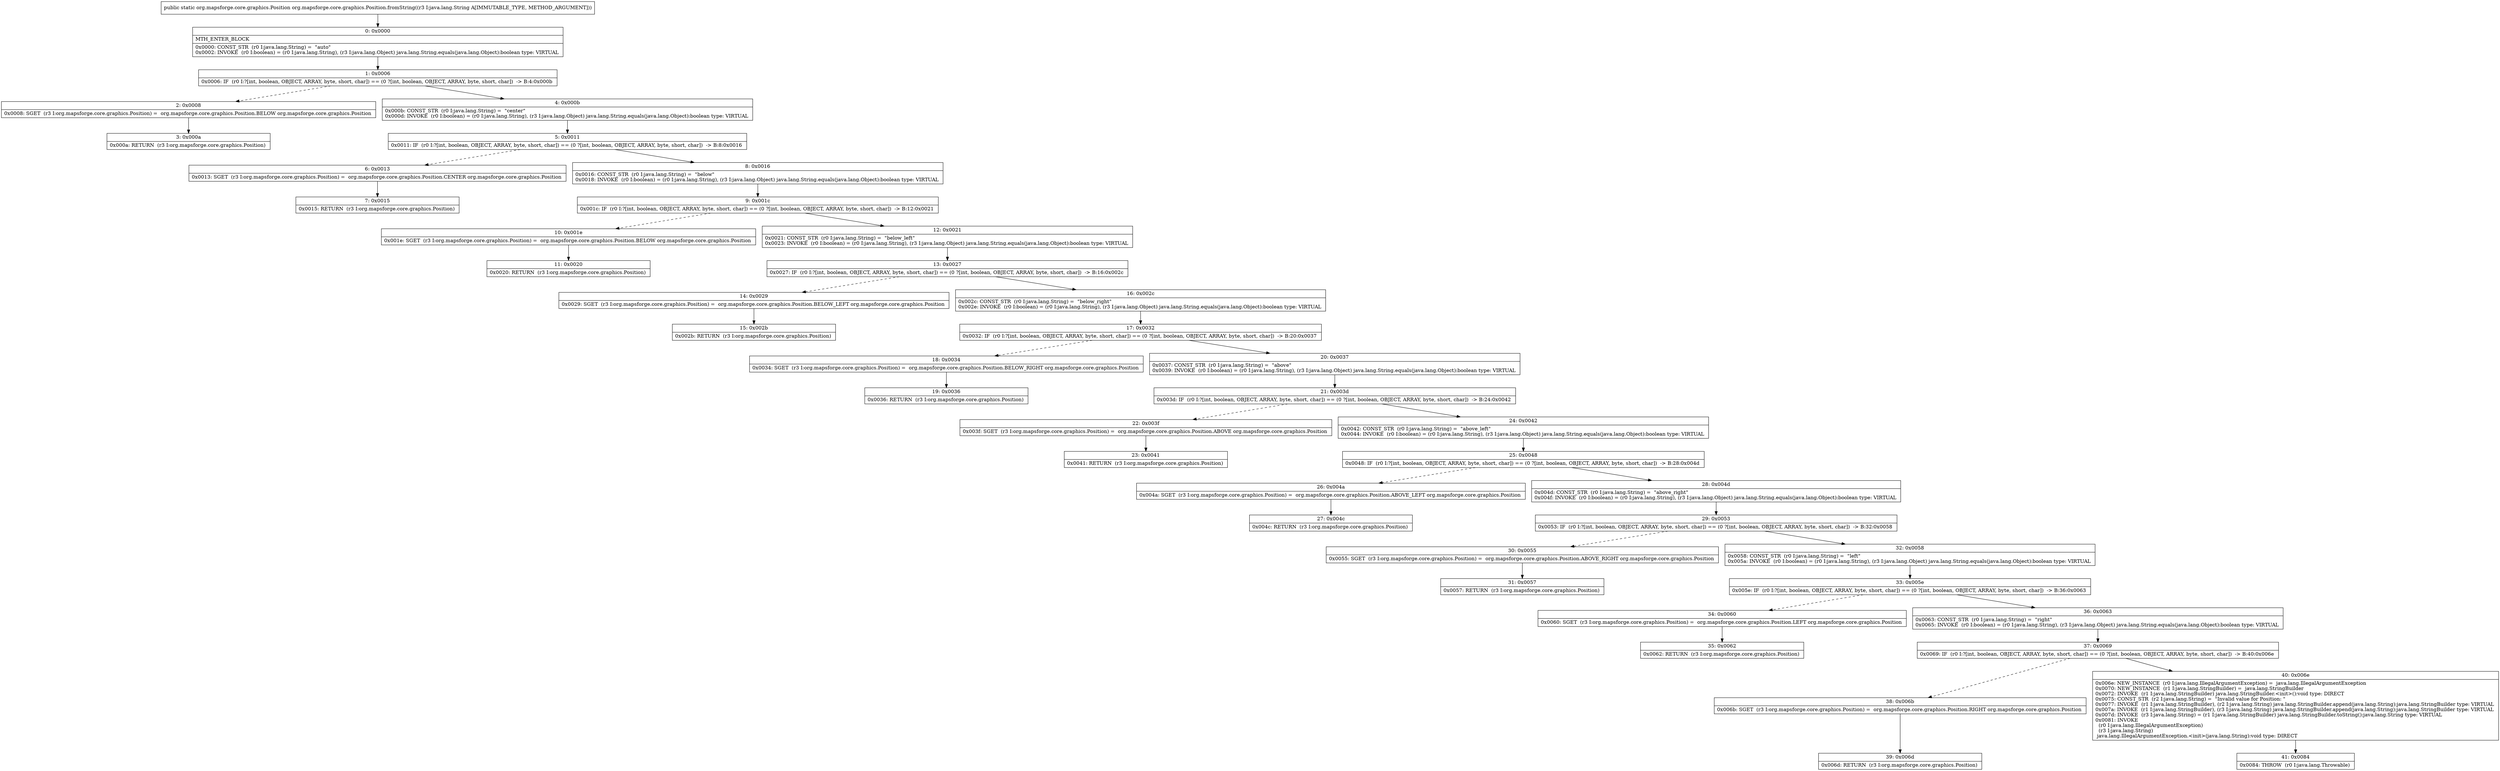 digraph "CFG fororg.mapsforge.core.graphics.Position.fromString(Ljava\/lang\/String;)Lorg\/mapsforge\/core\/graphics\/Position;" {
Node_0 [shape=record,label="{0\:\ 0x0000|MTH_ENTER_BLOCK\l|0x0000: CONST_STR  (r0 I:java.lang.String) =  \"auto\" \l0x0002: INVOKE  (r0 I:boolean) = (r0 I:java.lang.String), (r3 I:java.lang.Object) java.lang.String.equals(java.lang.Object):boolean type: VIRTUAL \l}"];
Node_1 [shape=record,label="{1\:\ 0x0006|0x0006: IF  (r0 I:?[int, boolean, OBJECT, ARRAY, byte, short, char]) == (0 ?[int, boolean, OBJECT, ARRAY, byte, short, char])  \-\> B:4:0x000b \l}"];
Node_2 [shape=record,label="{2\:\ 0x0008|0x0008: SGET  (r3 I:org.mapsforge.core.graphics.Position) =  org.mapsforge.core.graphics.Position.BELOW org.mapsforge.core.graphics.Position \l}"];
Node_3 [shape=record,label="{3\:\ 0x000a|0x000a: RETURN  (r3 I:org.mapsforge.core.graphics.Position) \l}"];
Node_4 [shape=record,label="{4\:\ 0x000b|0x000b: CONST_STR  (r0 I:java.lang.String) =  \"center\" \l0x000d: INVOKE  (r0 I:boolean) = (r0 I:java.lang.String), (r3 I:java.lang.Object) java.lang.String.equals(java.lang.Object):boolean type: VIRTUAL \l}"];
Node_5 [shape=record,label="{5\:\ 0x0011|0x0011: IF  (r0 I:?[int, boolean, OBJECT, ARRAY, byte, short, char]) == (0 ?[int, boolean, OBJECT, ARRAY, byte, short, char])  \-\> B:8:0x0016 \l}"];
Node_6 [shape=record,label="{6\:\ 0x0013|0x0013: SGET  (r3 I:org.mapsforge.core.graphics.Position) =  org.mapsforge.core.graphics.Position.CENTER org.mapsforge.core.graphics.Position \l}"];
Node_7 [shape=record,label="{7\:\ 0x0015|0x0015: RETURN  (r3 I:org.mapsforge.core.graphics.Position) \l}"];
Node_8 [shape=record,label="{8\:\ 0x0016|0x0016: CONST_STR  (r0 I:java.lang.String) =  \"below\" \l0x0018: INVOKE  (r0 I:boolean) = (r0 I:java.lang.String), (r3 I:java.lang.Object) java.lang.String.equals(java.lang.Object):boolean type: VIRTUAL \l}"];
Node_9 [shape=record,label="{9\:\ 0x001c|0x001c: IF  (r0 I:?[int, boolean, OBJECT, ARRAY, byte, short, char]) == (0 ?[int, boolean, OBJECT, ARRAY, byte, short, char])  \-\> B:12:0x0021 \l}"];
Node_10 [shape=record,label="{10\:\ 0x001e|0x001e: SGET  (r3 I:org.mapsforge.core.graphics.Position) =  org.mapsforge.core.graphics.Position.BELOW org.mapsforge.core.graphics.Position \l}"];
Node_11 [shape=record,label="{11\:\ 0x0020|0x0020: RETURN  (r3 I:org.mapsforge.core.graphics.Position) \l}"];
Node_12 [shape=record,label="{12\:\ 0x0021|0x0021: CONST_STR  (r0 I:java.lang.String) =  \"below_left\" \l0x0023: INVOKE  (r0 I:boolean) = (r0 I:java.lang.String), (r3 I:java.lang.Object) java.lang.String.equals(java.lang.Object):boolean type: VIRTUAL \l}"];
Node_13 [shape=record,label="{13\:\ 0x0027|0x0027: IF  (r0 I:?[int, boolean, OBJECT, ARRAY, byte, short, char]) == (0 ?[int, boolean, OBJECT, ARRAY, byte, short, char])  \-\> B:16:0x002c \l}"];
Node_14 [shape=record,label="{14\:\ 0x0029|0x0029: SGET  (r3 I:org.mapsforge.core.graphics.Position) =  org.mapsforge.core.graphics.Position.BELOW_LEFT org.mapsforge.core.graphics.Position \l}"];
Node_15 [shape=record,label="{15\:\ 0x002b|0x002b: RETURN  (r3 I:org.mapsforge.core.graphics.Position) \l}"];
Node_16 [shape=record,label="{16\:\ 0x002c|0x002c: CONST_STR  (r0 I:java.lang.String) =  \"below_right\" \l0x002e: INVOKE  (r0 I:boolean) = (r0 I:java.lang.String), (r3 I:java.lang.Object) java.lang.String.equals(java.lang.Object):boolean type: VIRTUAL \l}"];
Node_17 [shape=record,label="{17\:\ 0x0032|0x0032: IF  (r0 I:?[int, boolean, OBJECT, ARRAY, byte, short, char]) == (0 ?[int, boolean, OBJECT, ARRAY, byte, short, char])  \-\> B:20:0x0037 \l}"];
Node_18 [shape=record,label="{18\:\ 0x0034|0x0034: SGET  (r3 I:org.mapsforge.core.graphics.Position) =  org.mapsforge.core.graphics.Position.BELOW_RIGHT org.mapsforge.core.graphics.Position \l}"];
Node_19 [shape=record,label="{19\:\ 0x0036|0x0036: RETURN  (r3 I:org.mapsforge.core.graphics.Position) \l}"];
Node_20 [shape=record,label="{20\:\ 0x0037|0x0037: CONST_STR  (r0 I:java.lang.String) =  \"above\" \l0x0039: INVOKE  (r0 I:boolean) = (r0 I:java.lang.String), (r3 I:java.lang.Object) java.lang.String.equals(java.lang.Object):boolean type: VIRTUAL \l}"];
Node_21 [shape=record,label="{21\:\ 0x003d|0x003d: IF  (r0 I:?[int, boolean, OBJECT, ARRAY, byte, short, char]) == (0 ?[int, boolean, OBJECT, ARRAY, byte, short, char])  \-\> B:24:0x0042 \l}"];
Node_22 [shape=record,label="{22\:\ 0x003f|0x003f: SGET  (r3 I:org.mapsforge.core.graphics.Position) =  org.mapsforge.core.graphics.Position.ABOVE org.mapsforge.core.graphics.Position \l}"];
Node_23 [shape=record,label="{23\:\ 0x0041|0x0041: RETURN  (r3 I:org.mapsforge.core.graphics.Position) \l}"];
Node_24 [shape=record,label="{24\:\ 0x0042|0x0042: CONST_STR  (r0 I:java.lang.String) =  \"above_left\" \l0x0044: INVOKE  (r0 I:boolean) = (r0 I:java.lang.String), (r3 I:java.lang.Object) java.lang.String.equals(java.lang.Object):boolean type: VIRTUAL \l}"];
Node_25 [shape=record,label="{25\:\ 0x0048|0x0048: IF  (r0 I:?[int, boolean, OBJECT, ARRAY, byte, short, char]) == (0 ?[int, boolean, OBJECT, ARRAY, byte, short, char])  \-\> B:28:0x004d \l}"];
Node_26 [shape=record,label="{26\:\ 0x004a|0x004a: SGET  (r3 I:org.mapsforge.core.graphics.Position) =  org.mapsforge.core.graphics.Position.ABOVE_LEFT org.mapsforge.core.graphics.Position \l}"];
Node_27 [shape=record,label="{27\:\ 0x004c|0x004c: RETURN  (r3 I:org.mapsforge.core.graphics.Position) \l}"];
Node_28 [shape=record,label="{28\:\ 0x004d|0x004d: CONST_STR  (r0 I:java.lang.String) =  \"above_right\" \l0x004f: INVOKE  (r0 I:boolean) = (r0 I:java.lang.String), (r3 I:java.lang.Object) java.lang.String.equals(java.lang.Object):boolean type: VIRTUAL \l}"];
Node_29 [shape=record,label="{29\:\ 0x0053|0x0053: IF  (r0 I:?[int, boolean, OBJECT, ARRAY, byte, short, char]) == (0 ?[int, boolean, OBJECT, ARRAY, byte, short, char])  \-\> B:32:0x0058 \l}"];
Node_30 [shape=record,label="{30\:\ 0x0055|0x0055: SGET  (r3 I:org.mapsforge.core.graphics.Position) =  org.mapsforge.core.graphics.Position.ABOVE_RIGHT org.mapsforge.core.graphics.Position \l}"];
Node_31 [shape=record,label="{31\:\ 0x0057|0x0057: RETURN  (r3 I:org.mapsforge.core.graphics.Position) \l}"];
Node_32 [shape=record,label="{32\:\ 0x0058|0x0058: CONST_STR  (r0 I:java.lang.String) =  \"left\" \l0x005a: INVOKE  (r0 I:boolean) = (r0 I:java.lang.String), (r3 I:java.lang.Object) java.lang.String.equals(java.lang.Object):boolean type: VIRTUAL \l}"];
Node_33 [shape=record,label="{33\:\ 0x005e|0x005e: IF  (r0 I:?[int, boolean, OBJECT, ARRAY, byte, short, char]) == (0 ?[int, boolean, OBJECT, ARRAY, byte, short, char])  \-\> B:36:0x0063 \l}"];
Node_34 [shape=record,label="{34\:\ 0x0060|0x0060: SGET  (r3 I:org.mapsforge.core.graphics.Position) =  org.mapsforge.core.graphics.Position.LEFT org.mapsforge.core.graphics.Position \l}"];
Node_35 [shape=record,label="{35\:\ 0x0062|0x0062: RETURN  (r3 I:org.mapsforge.core.graphics.Position) \l}"];
Node_36 [shape=record,label="{36\:\ 0x0063|0x0063: CONST_STR  (r0 I:java.lang.String) =  \"right\" \l0x0065: INVOKE  (r0 I:boolean) = (r0 I:java.lang.String), (r3 I:java.lang.Object) java.lang.String.equals(java.lang.Object):boolean type: VIRTUAL \l}"];
Node_37 [shape=record,label="{37\:\ 0x0069|0x0069: IF  (r0 I:?[int, boolean, OBJECT, ARRAY, byte, short, char]) == (0 ?[int, boolean, OBJECT, ARRAY, byte, short, char])  \-\> B:40:0x006e \l}"];
Node_38 [shape=record,label="{38\:\ 0x006b|0x006b: SGET  (r3 I:org.mapsforge.core.graphics.Position) =  org.mapsforge.core.graphics.Position.RIGHT org.mapsforge.core.graphics.Position \l}"];
Node_39 [shape=record,label="{39\:\ 0x006d|0x006d: RETURN  (r3 I:org.mapsforge.core.graphics.Position) \l}"];
Node_40 [shape=record,label="{40\:\ 0x006e|0x006e: NEW_INSTANCE  (r0 I:java.lang.IllegalArgumentException) =  java.lang.IllegalArgumentException \l0x0070: NEW_INSTANCE  (r1 I:java.lang.StringBuilder) =  java.lang.StringBuilder \l0x0072: INVOKE  (r1 I:java.lang.StringBuilder) java.lang.StringBuilder.\<init\>():void type: DIRECT \l0x0075: CONST_STR  (r2 I:java.lang.String) =  \"Invalid value for Position: \" \l0x0077: INVOKE  (r1 I:java.lang.StringBuilder), (r2 I:java.lang.String) java.lang.StringBuilder.append(java.lang.String):java.lang.StringBuilder type: VIRTUAL \l0x007a: INVOKE  (r1 I:java.lang.StringBuilder), (r3 I:java.lang.String) java.lang.StringBuilder.append(java.lang.String):java.lang.StringBuilder type: VIRTUAL \l0x007d: INVOKE  (r3 I:java.lang.String) = (r1 I:java.lang.StringBuilder) java.lang.StringBuilder.toString():java.lang.String type: VIRTUAL \l0x0081: INVOKE  \l  (r0 I:java.lang.IllegalArgumentException)\l  (r3 I:java.lang.String)\l java.lang.IllegalArgumentException.\<init\>(java.lang.String):void type: DIRECT \l}"];
Node_41 [shape=record,label="{41\:\ 0x0084|0x0084: THROW  (r0 I:java.lang.Throwable) \l}"];
MethodNode[shape=record,label="{public static org.mapsforge.core.graphics.Position org.mapsforge.core.graphics.Position.fromString((r3 I:java.lang.String A[IMMUTABLE_TYPE, METHOD_ARGUMENT])) }"];
MethodNode -> Node_0;
Node_0 -> Node_1;
Node_1 -> Node_2[style=dashed];
Node_1 -> Node_4;
Node_2 -> Node_3;
Node_4 -> Node_5;
Node_5 -> Node_6[style=dashed];
Node_5 -> Node_8;
Node_6 -> Node_7;
Node_8 -> Node_9;
Node_9 -> Node_10[style=dashed];
Node_9 -> Node_12;
Node_10 -> Node_11;
Node_12 -> Node_13;
Node_13 -> Node_14[style=dashed];
Node_13 -> Node_16;
Node_14 -> Node_15;
Node_16 -> Node_17;
Node_17 -> Node_18[style=dashed];
Node_17 -> Node_20;
Node_18 -> Node_19;
Node_20 -> Node_21;
Node_21 -> Node_22[style=dashed];
Node_21 -> Node_24;
Node_22 -> Node_23;
Node_24 -> Node_25;
Node_25 -> Node_26[style=dashed];
Node_25 -> Node_28;
Node_26 -> Node_27;
Node_28 -> Node_29;
Node_29 -> Node_30[style=dashed];
Node_29 -> Node_32;
Node_30 -> Node_31;
Node_32 -> Node_33;
Node_33 -> Node_34[style=dashed];
Node_33 -> Node_36;
Node_34 -> Node_35;
Node_36 -> Node_37;
Node_37 -> Node_38[style=dashed];
Node_37 -> Node_40;
Node_38 -> Node_39;
Node_40 -> Node_41;
}

